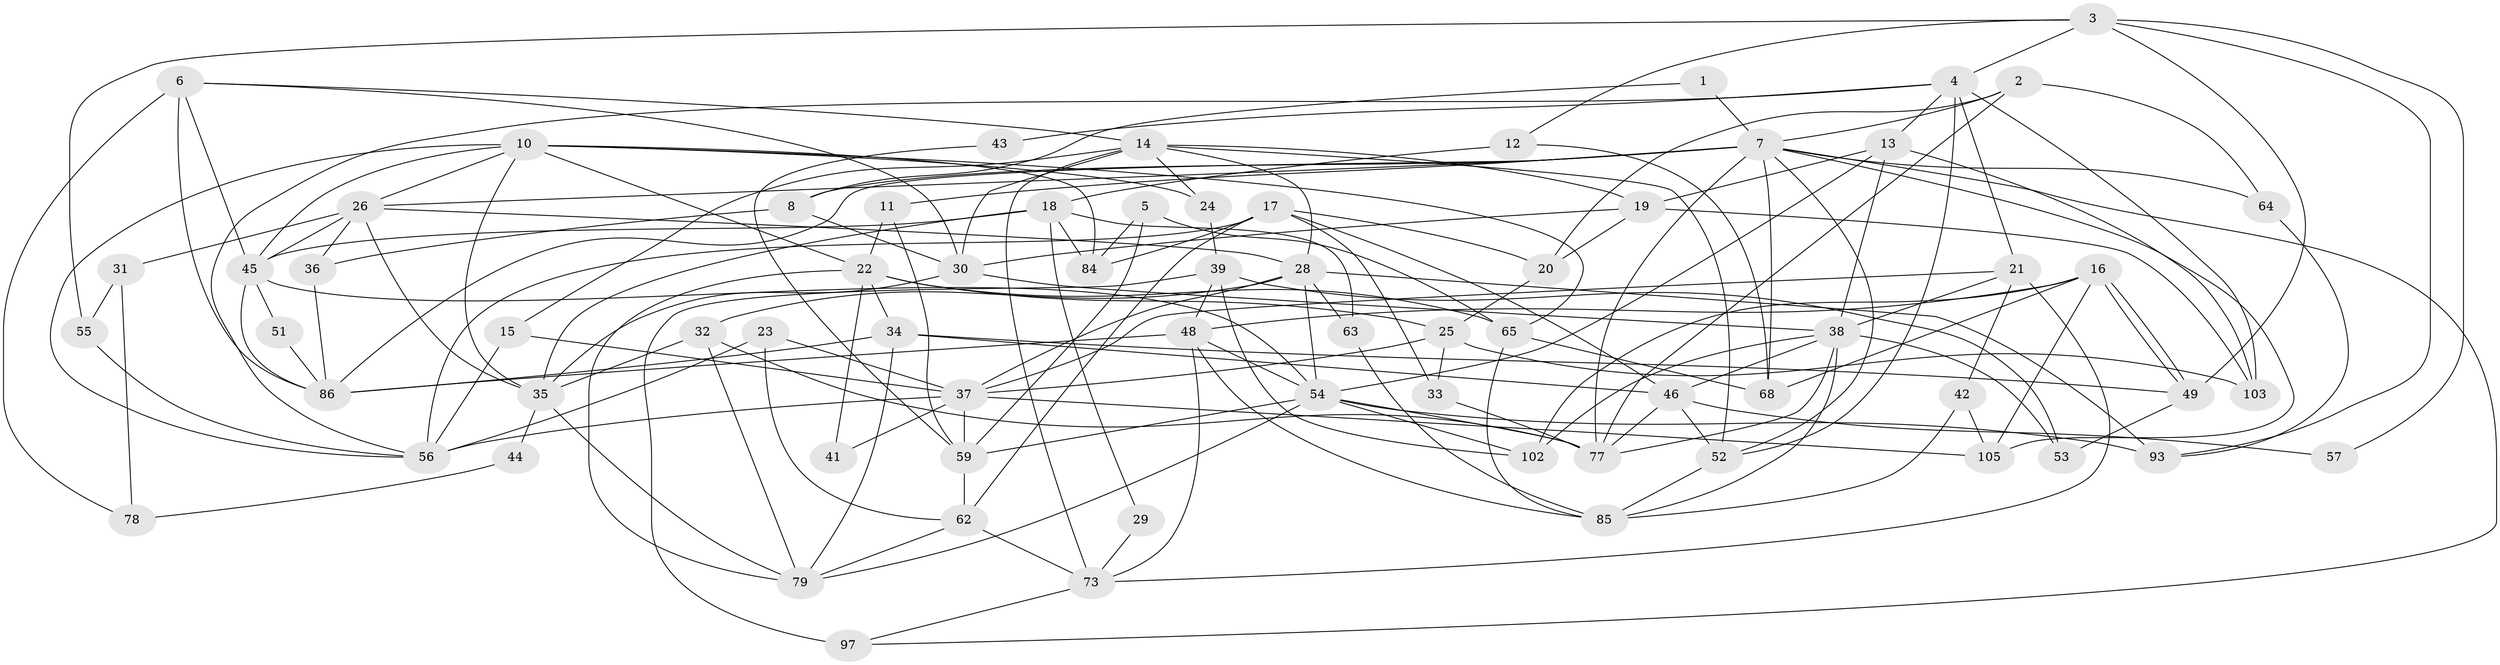 // Generated by graph-tools (version 1.1) at 2025/52/02/27/25 19:52:04]
// undirected, 70 vertices, 170 edges
graph export_dot {
graph [start="1"]
  node [color=gray90,style=filled];
  1;
  2 [super="+67"];
  3 [super="+88"];
  4 [super="+9"];
  5;
  6 [super="+50"];
  7 [super="+106"];
  8 [super="+99"];
  10 [super="+89"];
  11 [super="+82"];
  12;
  13 [super="+92"];
  14 [super="+40"];
  15;
  16 [super="+58"];
  17 [super="+66"];
  18 [super="+27"];
  19 [super="+75"];
  20;
  21;
  22 [super="+70"];
  23;
  24 [super="+47"];
  25 [super="+90"];
  26 [super="+104"];
  28 [super="+81"];
  29;
  30 [super="+71"];
  31;
  32;
  33;
  34;
  35 [super="+96"];
  36;
  37 [super="+95"];
  38 [super="+80"];
  39 [super="+98"];
  41;
  42;
  43;
  44;
  45 [super="+100"];
  46 [super="+83"];
  48 [super="+60"];
  49;
  51;
  52;
  53;
  54 [super="+69"];
  55;
  56 [super="+61"];
  57;
  59 [super="+72"];
  62 [super="+94"];
  63;
  64;
  65 [super="+74"];
  68 [super="+76"];
  73 [super="+91"];
  77 [super="+108"];
  78;
  79;
  84;
  85 [super="+101"];
  86 [super="+87"];
  93 [super="+107"];
  97;
  102;
  103;
  105;
  1 -- 7;
  1 -- 8;
  2 -- 64;
  2 -- 77;
  2 -- 20;
  2 -- 7;
  3 -- 49;
  3 -- 55;
  3 -- 12;
  3 -- 93;
  3 -- 57;
  3 -- 4;
  4 -- 52;
  4 -- 21;
  4 -- 103;
  4 -- 43;
  4 -- 13;
  4 -- 56;
  5 -- 65;
  5 -- 59;
  5 -- 84;
  6 -- 14;
  6 -- 78;
  6 -- 30;
  6 -- 86;
  6 -- 45;
  7 -- 26;
  7 -- 64;
  7 -- 97;
  7 -- 105;
  7 -- 77;
  7 -- 52;
  7 -- 8;
  7 -- 68;
  7 -- 86;
  7 -- 11;
  8 -- 30;
  8 -- 36;
  10 -- 35;
  10 -- 22;
  10 -- 65;
  10 -- 26;
  10 -- 84;
  10 -- 56;
  10 -- 24;
  10 -- 45;
  11 -- 22 [weight=2];
  11 -- 59;
  12 -- 68;
  12 -- 18;
  13 -- 54;
  13 -- 38;
  13 -- 19;
  13 -- 103;
  14 -- 28;
  14 -- 52;
  14 -- 30;
  14 -- 15;
  14 -- 73;
  14 -- 19;
  14 -- 24;
  15 -- 37;
  15 -- 56;
  16 -- 49;
  16 -- 49;
  16 -- 102;
  16 -- 105;
  16 -- 68;
  16 -- 48;
  17 -- 46;
  17 -- 33;
  17 -- 62;
  17 -- 20;
  17 -- 84;
  17 -- 56;
  18 -- 84;
  18 -- 63;
  18 -- 45;
  18 -- 35;
  18 -- 29;
  19 -- 103;
  19 -- 20;
  19 -- 30;
  20 -- 25;
  21 -- 37;
  21 -- 42;
  21 -- 73;
  21 -- 38;
  22 -- 41;
  22 -- 34;
  22 -- 79;
  22 -- 65;
  22 -- 25;
  23 -- 56;
  23 -- 62;
  23 -- 37;
  24 -- 39;
  25 -- 37;
  25 -- 33;
  25 -- 103;
  26 -- 36;
  26 -- 45;
  26 -- 31;
  26 -- 35;
  26 -- 28;
  28 -- 54;
  28 -- 32;
  28 -- 63;
  28 -- 93 [weight=2];
  28 -- 37;
  29 -- 73;
  30 -- 38;
  30 -- 35;
  31 -- 55;
  31 -- 78;
  32 -- 79;
  32 -- 35 [weight=2];
  32 -- 77;
  33 -- 77;
  34 -- 49;
  34 -- 79;
  34 -- 46;
  34 -- 86;
  35 -- 44;
  35 -- 79;
  36 -- 86;
  37 -- 41;
  37 -- 105;
  37 -- 59;
  37 -- 56;
  38 -- 53;
  38 -- 102;
  38 -- 77;
  38 -- 46;
  38 -- 85;
  39 -- 48;
  39 -- 102;
  39 -- 53;
  39 -- 97 [weight=2];
  42 -- 105;
  42 -- 85;
  43 -- 59;
  44 -- 78;
  45 -- 51;
  45 -- 86;
  45 -- 54;
  46 -- 52;
  46 -- 57;
  46 -- 77;
  48 -- 54;
  48 -- 85;
  48 -- 73;
  48 -- 86;
  49 -- 53;
  51 -- 86;
  52 -- 85;
  54 -- 102;
  54 -- 77;
  54 -- 79;
  54 -- 59;
  54 -- 93;
  55 -- 56;
  59 -- 62;
  62 -- 79;
  62 -- 73;
  63 -- 85;
  64 -- 93;
  65 -- 85;
  65 -- 68;
  73 -- 97;
}
